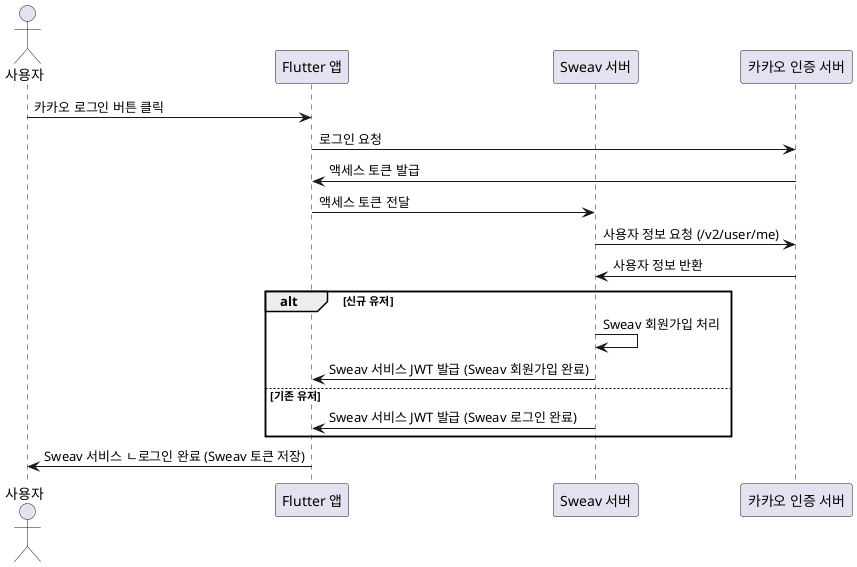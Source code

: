 @startuml
'https://plantuml.com/sequence-diagram

actor 사용자
participant "Flutter 앱" as Client
participant "Sweav 서버" as Server
participant "카카오 인증 서버" as Kakao

사용자 -> Client : 카카오 로그인 버튼 클릭
Client -> Kakao : 로그인 요청
Kakao -> Client : 액세스 토큰 발급
Client -> Server : 액세스 토큰 전달
Server -> Kakao : 사용자 정보 요청 (/v2/user/me)
Kakao -> Server : 사용자 정보 반환

alt 신규 유저
    Server -> Server : Sweav 회원가입 처리
    Server -> Client : Sweav 서비스 JWT 발급 (Sweav 회원가입 완료)
else 기존 유저
    Server -> Client : Sweav 서비스 JWT 발급 (Sweav 로그인 완료)
end

Client -> 사용자 : Sweav 서비스 ㄴ로그인 완료 (Sweav 토큰 저장)
@enduml
